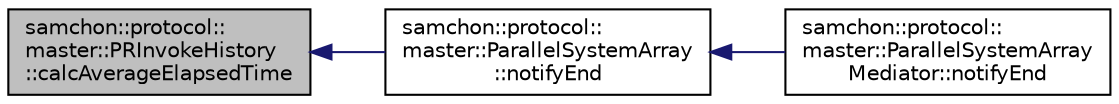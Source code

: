 digraph "samchon::protocol::master::PRInvokeHistory::calcAverageElapsedTime"
{
  edge [fontname="Helvetica",fontsize="10",labelfontname="Helvetica",labelfontsize="10"];
  node [fontname="Helvetica",fontsize="10",shape=record];
  rankdir="LR";
  Node1 [label="samchon::protocol::\lmaster::PRInvokeHistory\l::calcAverageElapsedTime",height=0.2,width=0.4,color="black", fillcolor="grey75", style="filled", fontcolor="black"];
  Node1 -> Node2 [dir="back",color="midnightblue",fontsize="10",style="solid",fontname="Helvetica"];
  Node2 [label="samchon::protocol::\lmaster::ParallelSystemArray\l::notifyEnd",height=0.2,width=0.4,color="black", fillcolor="white", style="filled",URL="$d8/d9c/classsamchon_1_1protocol_1_1master_1_1ParallelSystemArray.html#a0346d46f78a275e3fd88f5380859de24",tooltip="Notify end of a master history. "];
  Node2 -> Node3 [dir="back",color="midnightblue",fontsize="10",style="solid",fontname="Helvetica"];
  Node3 [label="samchon::protocol::\lmaster::ParallelSystemArray\lMediator::notifyEnd",height=0.2,width=0.4,color="black", fillcolor="white", style="filled",URL="$d3/d18/classsamchon_1_1protocol_1_1master_1_1ParallelSystemArrayMediator.html#a077b8eed3acfb0bcbd6ea71d824d788a",tooltip="Notify end of a master history. "];
}
